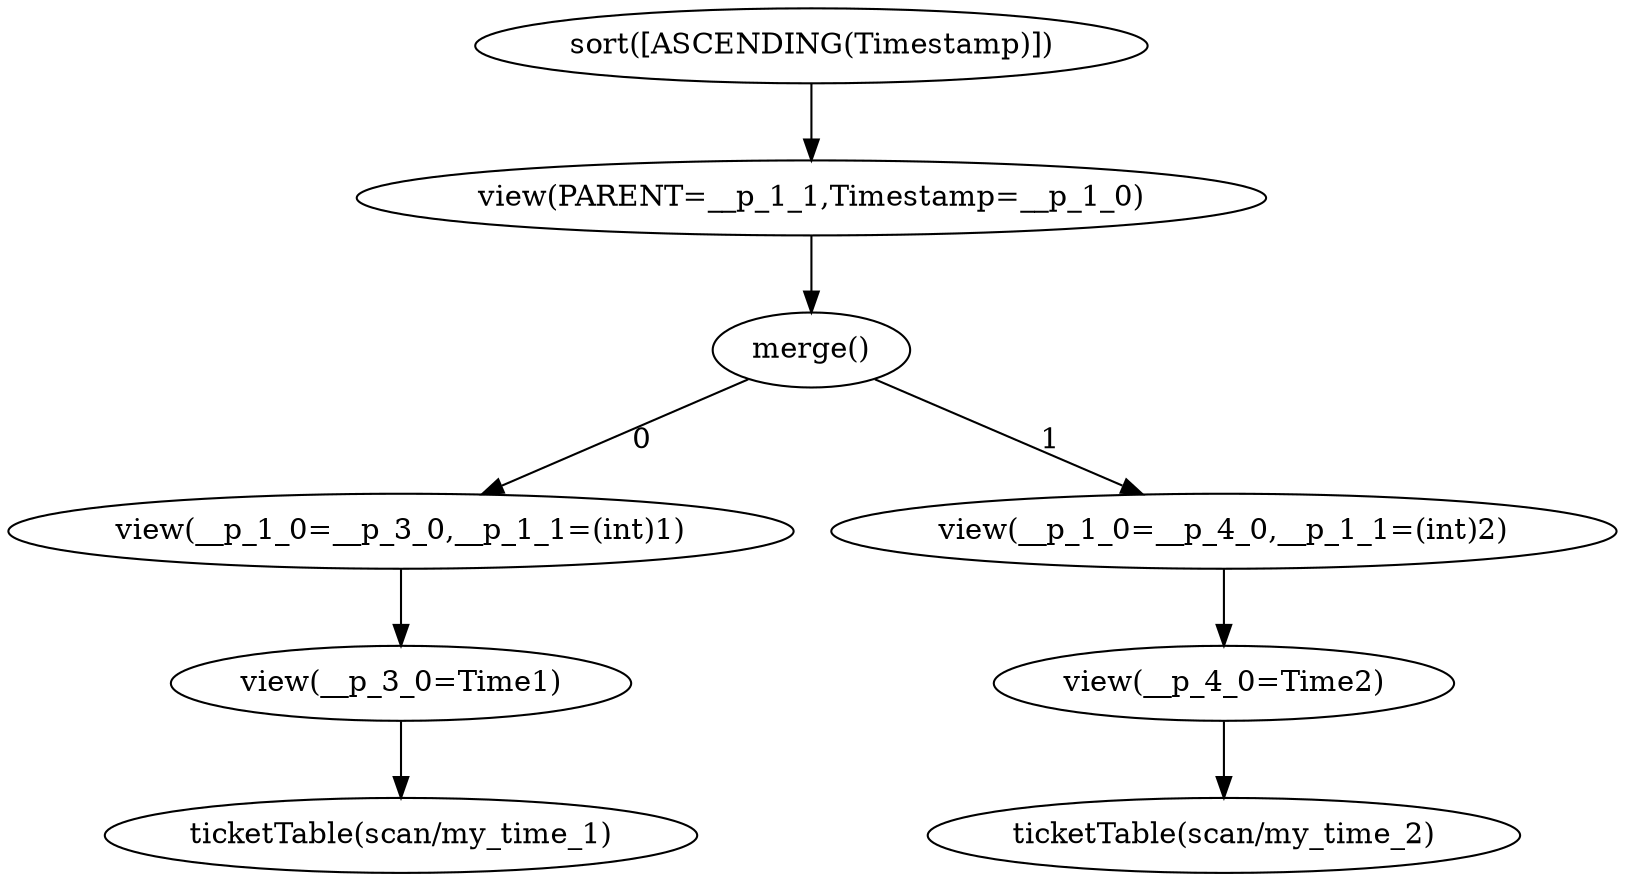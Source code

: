 digraph {
"op_0" ["label"="ticketTable(scan/my_time_1)"]
"op_1" ["label"="ticketTable(scan/my_time_2)"]
"op_2" ["label"="view(__p_3_0=Time1)"]
"op_3" ["label"="view(__p_4_0=Time2)"]
"op_4" ["label"="view(__p_1_0=__p_3_0,__p_1_1=(int)1)"]
"op_5" ["label"="view(__p_1_0=__p_4_0,__p_1_1=(int)2)"]
"op_6" ["label"="merge()"]
"op_7" ["label"="view(PARENT=__p_1_1,Timestamp=__p_1_0)"]
"op_8" ["label"="sort([ASCENDING(Timestamp)])"]
"op_2" -> "op_0"
"op_3" -> "op_1"
"op_4" -> "op_2"
"op_5" -> "op_3"
"op_6" -> "op_4" ["label"="0"]
"op_6" -> "op_5" ["label"="1"]
"op_7" -> "op_6"
"op_8" -> "op_7"
}
